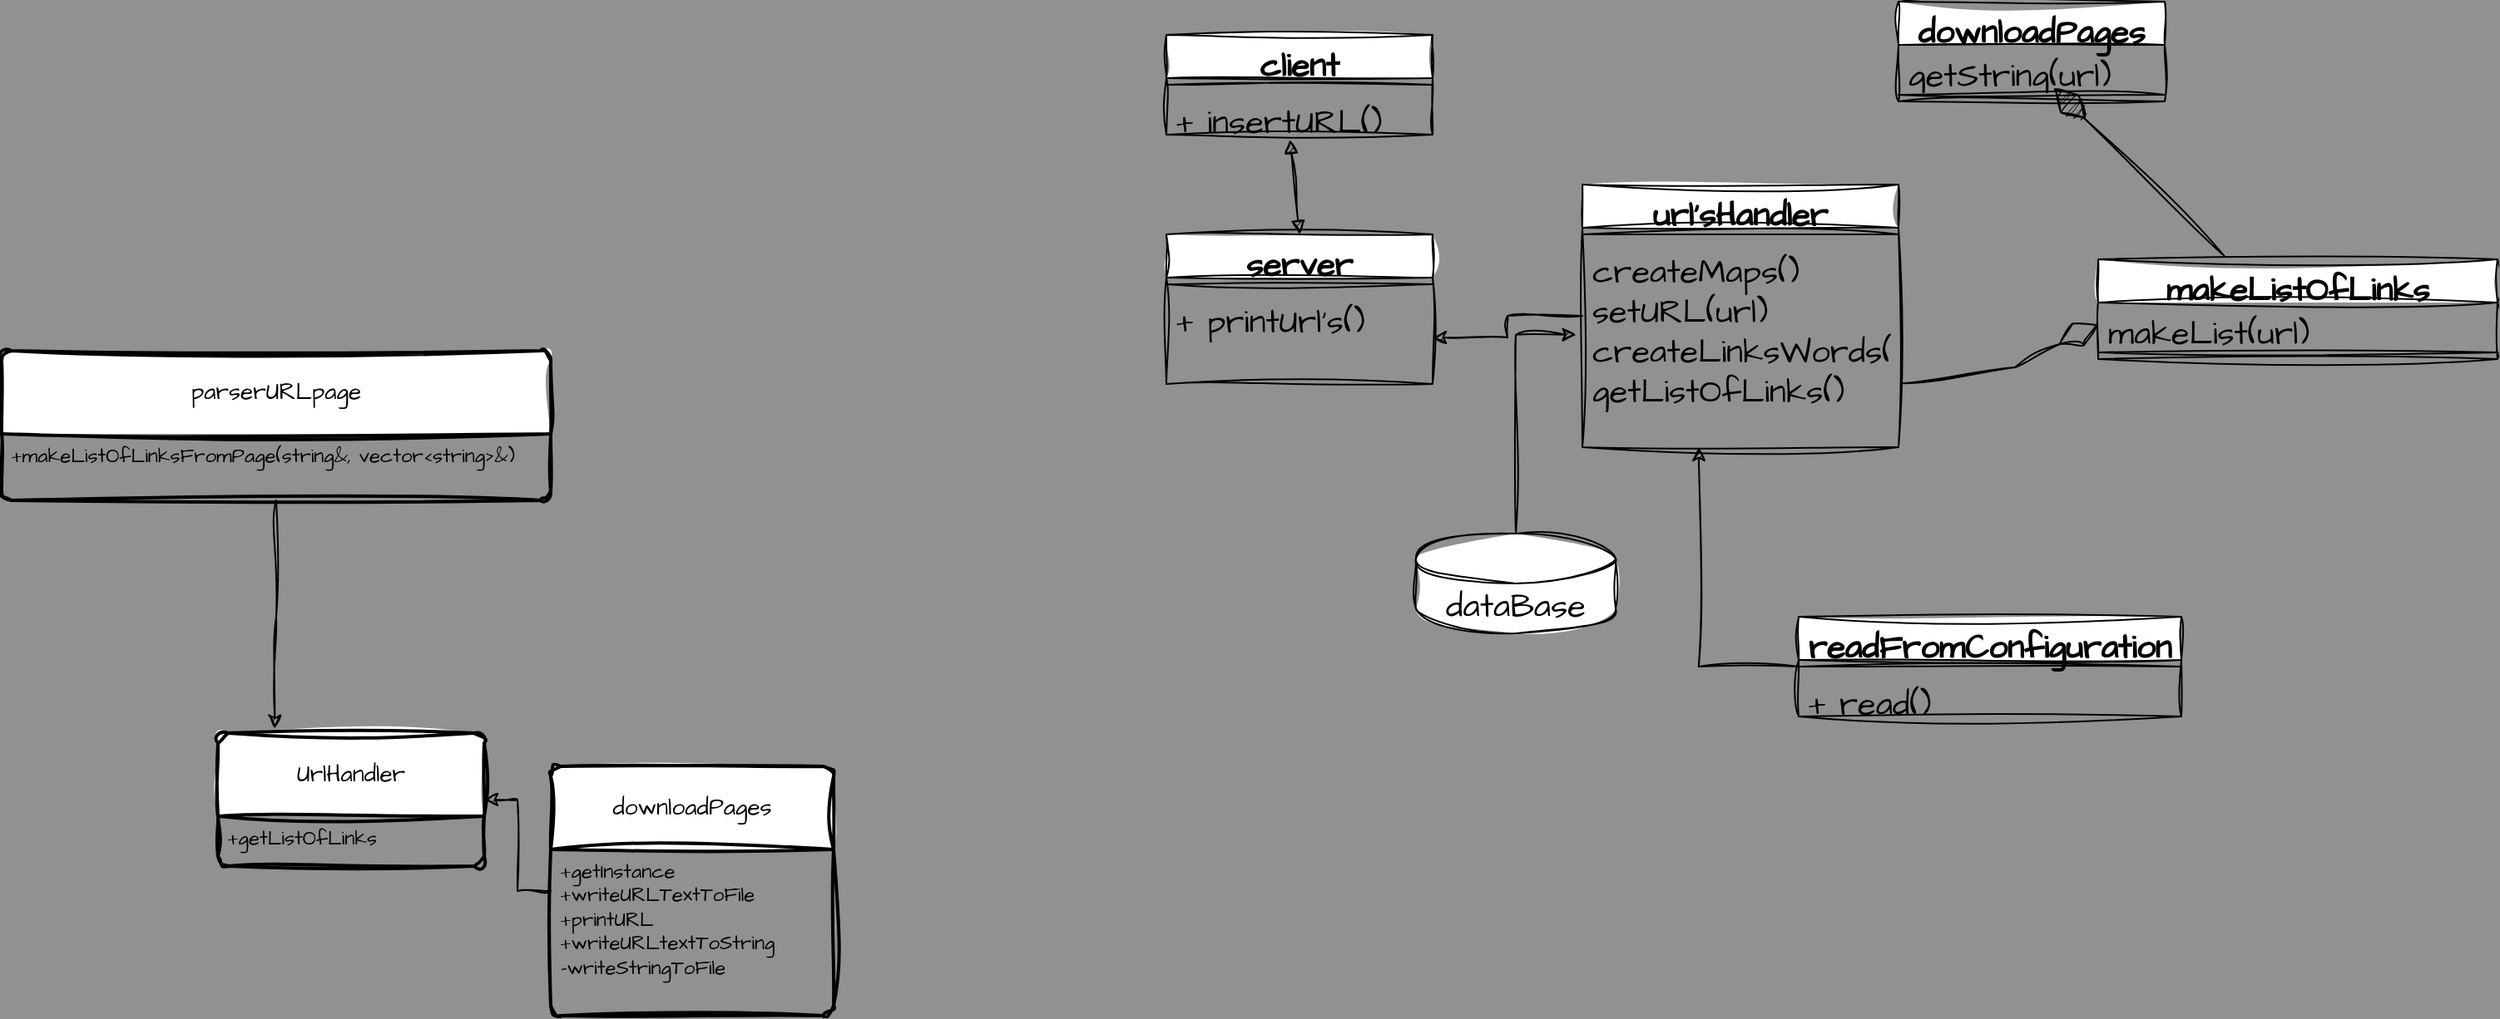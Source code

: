 <mxfile version="21.6.2" type="github">
  <diagram name="‫עמוד-1‬" id="4xv6dx_i_Opqh94yAMII">
    <mxGraphModel dx="1395" dy="657" grid="1" gridSize="10" guides="1" tooltips="1" connect="1" arrows="1" fold="1" page="1" pageScale="1" pageWidth="827" pageHeight="1169" background="#919191" math="0" shadow="0">
      <root>
        <mxCell id="0" />
        <mxCell id="1" parent="0" />
        <mxCell id="3PgZZiQIS8Za9UQAEXdu-28" value="parserURLpage" style="swimlane;childLayout=stackLayout;horizontal=1;startSize=50;horizontalStack=0;rounded=1;fontSize=14;fontStyle=0;strokeWidth=2;resizeParent=0;resizeLast=1;shadow=0;dashed=0;align=center;arcSize=4;whiteSpace=wrap;html=1;sketch=1;hachureGap=4;jiggle=2;curveFitting=1;fontFamily=Architects Daughter;fontSource=https%3A%2F%2Ffonts.googleapis.com%2Fcss%3Ffamily%3DArchitects%2BDaughter;" parent="1" vertex="1">
          <mxGeometry x="20" y="230" width="330" height="90" as="geometry" />
        </mxCell>
        <mxCell id="3PgZZiQIS8Za9UQAEXdu-29" value="+makeListOfLinksFromPage(string&amp;amp;, vector&amp;lt;string&amp;gt;&amp;amp;)" style="align=left;strokeColor=none;fillColor=none;spacingLeft=4;fontSize=12;verticalAlign=top;resizable=0;rotatable=0;part=1;html=1;sketch=1;hachureGap=4;jiggle=2;curveFitting=1;fontFamily=Architects Daughter;fontSource=https%3A%2F%2Ffonts.googleapis.com%2Fcss%3Ffamily%3DArchitects%2BDaughter;" parent="3PgZZiQIS8Za9UQAEXdu-28" vertex="1">
          <mxGeometry y="50" width="330" height="40" as="geometry" />
        </mxCell>
        <mxCell id="3PgZZiQIS8Za9UQAEXdu-35" style="edgeStyle=orthogonalEdgeStyle;rounded=0;sketch=1;hachureGap=4;jiggle=2;curveFitting=1;orthogonalLoop=1;jettySize=auto;html=1;fontFamily=Architects Daughter;fontSource=https%3A%2F%2Ffonts.googleapis.com%2Fcss%3Ffamily%3DArchitects%2BDaughter;fontSize=16;" parent="1" source="3PgZZiQIS8Za9UQAEXdu-30" target="3PgZZiQIS8Za9UQAEXdu-32" edge="1">
          <mxGeometry relative="1" as="geometry" />
        </mxCell>
        <mxCell id="3PgZZiQIS8Za9UQAEXdu-30" value="downloadPages" style="swimlane;childLayout=stackLayout;horizontal=1;startSize=50;horizontalStack=0;rounded=1;fontSize=14;fontStyle=0;strokeWidth=2;resizeParent=0;resizeLast=1;shadow=0;dashed=0;align=center;arcSize=4;whiteSpace=wrap;html=1;sketch=1;hachureGap=4;jiggle=2;curveFitting=1;fontFamily=Architects Daughter;fontSource=https%3A%2F%2Ffonts.googleapis.com%2Fcss%3Ffamily%3DArchitects%2BDaughter;" parent="1" vertex="1">
          <mxGeometry x="350" y="480" width="170" height="150" as="geometry" />
        </mxCell>
        <mxCell id="3PgZZiQIS8Za9UQAEXdu-31" value="+getInstance&lt;br&gt;+writeURLTextToFile&lt;br&gt;+printURL&lt;br&gt;+writeURLtextToString&lt;br&gt;-writeStringToFile" style="align=left;strokeColor=none;fillColor=none;spacingLeft=4;fontSize=12;verticalAlign=top;resizable=0;rotatable=0;part=1;html=1;sketch=1;hachureGap=4;jiggle=2;curveFitting=1;fontFamily=Architects Daughter;fontSource=https%3A%2F%2Ffonts.googleapis.com%2Fcss%3Ffamily%3DArchitects%2BDaughter;" parent="3PgZZiQIS8Za9UQAEXdu-30" vertex="1">
          <mxGeometry y="50" width="170" height="100" as="geometry" />
        </mxCell>
        <mxCell id="3PgZZiQIS8Za9UQAEXdu-32" value="UrlHandler" style="swimlane;childLayout=stackLayout;horizontal=1;startSize=50;horizontalStack=0;rounded=1;fontSize=14;fontStyle=0;strokeWidth=2;resizeParent=0;resizeLast=1;shadow=0;dashed=0;align=center;arcSize=4;whiteSpace=wrap;html=1;sketch=1;hachureGap=4;jiggle=2;curveFitting=1;fontFamily=Architects Daughter;fontSource=https%3A%2F%2Ffonts.googleapis.com%2Fcss%3Ffamily%3DArchitects%2BDaughter;" parent="1" vertex="1">
          <mxGeometry x="150" y="460" width="160" height="80" as="geometry" />
        </mxCell>
        <mxCell id="3PgZZiQIS8Za9UQAEXdu-33" value="+getListOfLinks" style="align=left;strokeColor=none;fillColor=none;spacingLeft=4;fontSize=12;verticalAlign=top;resizable=0;rotatable=0;part=1;html=1;sketch=1;hachureGap=4;jiggle=2;curveFitting=1;fontFamily=Architects Daughter;fontSource=https%3A%2F%2Ffonts.googleapis.com%2Fcss%3Ffamily%3DArchitects%2BDaughter;" parent="3PgZZiQIS8Za9UQAEXdu-32" vertex="1">
          <mxGeometry y="50" width="160" height="30" as="geometry" />
        </mxCell>
        <mxCell id="3PgZZiQIS8Za9UQAEXdu-34" style="edgeStyle=orthogonalEdgeStyle;rounded=0;sketch=1;hachureGap=4;jiggle=2;curveFitting=1;orthogonalLoop=1;jettySize=auto;html=1;entryX=0.213;entryY=-0.033;entryDx=0;entryDy=0;entryPerimeter=0;fontFamily=Architects Daughter;fontSource=https%3A%2F%2Ffonts.googleapis.com%2Fcss%3Ffamily%3DArchitects%2BDaughter;fontSize=16;" parent="1" source="3PgZZiQIS8Za9UQAEXdu-29" target="3PgZZiQIS8Za9UQAEXdu-32" edge="1">
          <mxGeometry relative="1" as="geometry" />
        </mxCell>
        <mxCell id="pKBU6m9dHVBynovfkTec-6" value="client" style="swimlane;fontStyle=1;align=center;verticalAlign=top;childLayout=stackLayout;horizontal=1;startSize=26;horizontalStack=0;resizeParent=1;resizeParentMax=0;resizeLast=0;collapsible=1;marginBottom=0;whiteSpace=wrap;html=1;sketch=1;hachureGap=4;jiggle=2;curveFitting=1;fontFamily=Architects Daughter;fontSource=https%3A%2F%2Ffonts.googleapis.com%2Fcss%3Ffamily%3DArchitects%2BDaughter;fontSize=20;" vertex="1" parent="1">
          <mxGeometry x="720" y="40" width="160" height="60" as="geometry" />
        </mxCell>
        <mxCell id="pKBU6m9dHVBynovfkTec-8" value="" style="line;strokeWidth=1;fillColor=none;align=left;verticalAlign=middle;spacingTop=-1;spacingLeft=3;spacingRight=3;rotatable=0;labelPosition=right;points=[];portConstraint=eastwest;strokeColor=inherit;sketch=1;hachureGap=4;jiggle=2;curveFitting=1;fontFamily=Architects Daughter;fontSource=https%3A%2F%2Ffonts.googleapis.com%2Fcss%3Ffamily%3DArchitects%2BDaughter;fontSize=20;" vertex="1" parent="pKBU6m9dHVBynovfkTec-6">
          <mxGeometry y="26" width="160" height="8" as="geometry" />
        </mxCell>
        <mxCell id="pKBU6m9dHVBynovfkTec-9" value="+ insertURL()&amp;nbsp;" style="text;strokeColor=none;fillColor=none;align=left;verticalAlign=top;spacingLeft=4;spacingRight=4;overflow=hidden;rotatable=0;points=[[0,0.5],[1,0.5]];portConstraint=eastwest;whiteSpace=wrap;html=1;fontSize=20;fontFamily=Architects Daughter;" vertex="1" parent="pKBU6m9dHVBynovfkTec-6">
          <mxGeometry y="34" width="160" height="26" as="geometry" />
        </mxCell>
        <mxCell id="pKBU6m9dHVBynovfkTec-12" value="server" style="swimlane;fontStyle=1;align=center;verticalAlign=top;childLayout=stackLayout;horizontal=1;startSize=26;horizontalStack=0;resizeParent=1;resizeParentMax=0;resizeLast=0;collapsible=1;marginBottom=0;whiteSpace=wrap;html=1;sketch=1;hachureGap=4;jiggle=2;curveFitting=1;fontFamily=Architects Daughter;fontSource=https%3A%2F%2Ffonts.googleapis.com%2Fcss%3Ffamily%3DArchitects%2BDaughter;fontSize=20;" vertex="1" parent="1">
          <mxGeometry x="720" y="160" width="160" height="90" as="geometry">
            <mxRectangle x="720" y="160" width="100" height="40" as="alternateBounds" />
          </mxGeometry>
        </mxCell>
        <mxCell id="pKBU6m9dHVBynovfkTec-13" value="" style="line;strokeWidth=1;fillColor=none;align=left;verticalAlign=middle;spacingTop=-1;spacingLeft=3;spacingRight=3;rotatable=0;labelPosition=right;points=[];portConstraint=eastwest;strokeColor=inherit;sketch=1;hachureGap=4;jiggle=2;curveFitting=1;fontFamily=Architects Daughter;fontSource=https%3A%2F%2Ffonts.googleapis.com%2Fcss%3Ffamily%3DArchitects%2BDaughter;fontSize=20;" vertex="1" parent="pKBU6m9dHVBynovfkTec-12">
          <mxGeometry y="26" width="160" height="8" as="geometry" />
        </mxCell>
        <mxCell id="pKBU6m9dHVBynovfkTec-14" value="+ printUrl&#39;s()&amp;nbsp;" style="text;strokeColor=none;fillColor=none;align=left;verticalAlign=top;spacingLeft=4;spacingRight=4;overflow=hidden;rotatable=0;points=[[0,0.5],[1,0.5]];portConstraint=eastwest;whiteSpace=wrap;html=1;fontSize=20;fontFamily=Architects Daughter;" vertex="1" parent="pKBU6m9dHVBynovfkTec-12">
          <mxGeometry y="34" width="160" height="56" as="geometry" />
        </mxCell>
        <mxCell id="pKBU6m9dHVBynovfkTec-27" style="edgeStyle=orthogonalEdgeStyle;rounded=0;sketch=1;hachureGap=4;jiggle=2;curveFitting=1;orthogonalLoop=1;jettySize=auto;html=1;fontFamily=Architects Daughter;fontSource=https%3A%2F%2Ffonts.googleapis.com%2Fcss%3Ffamily%3DArchitects%2BDaughter;fontSize=16;" edge="1" parent="1" source="pKBU6m9dHVBynovfkTec-17" target="pKBU6m9dHVBynovfkTec-14">
          <mxGeometry relative="1" as="geometry" />
        </mxCell>
        <mxCell id="pKBU6m9dHVBynovfkTec-17" value="url&#39;sHandler" style="swimlane;fontStyle=1;align=center;verticalAlign=top;childLayout=stackLayout;horizontal=1;startSize=26;horizontalStack=0;resizeParent=1;resizeParentMax=0;resizeLast=0;collapsible=1;marginBottom=0;whiteSpace=wrap;html=1;sketch=1;hachureGap=4;jiggle=2;curveFitting=1;fontFamily=Architects Daughter;fontSource=https%3A%2F%2Ffonts.googleapis.com%2Fcss%3Ffamily%3DArchitects%2BDaughter;fontSize=20;" vertex="1" parent="1">
          <mxGeometry x="970" y="130" width="190" height="158" as="geometry">
            <mxRectangle x="970" y="190" width="150" height="40" as="alternateBounds" />
          </mxGeometry>
        </mxCell>
        <mxCell id="pKBU6m9dHVBynovfkTec-19" value="" style="line;strokeWidth=1;fillColor=none;align=left;verticalAlign=middle;spacingTop=-1;spacingLeft=3;spacingRight=3;rotatable=0;labelPosition=right;points=[];portConstraint=eastwest;strokeColor=inherit;sketch=1;hachureGap=4;jiggle=2;curveFitting=1;fontFamily=Architects Daughter;fontSource=https%3A%2F%2Ffonts.googleapis.com%2Fcss%3Ffamily%3DArchitects%2BDaughter;fontSize=20;" vertex="1" parent="pKBU6m9dHVBynovfkTec-17">
          <mxGeometry y="26" width="190" height="8" as="geometry" />
        </mxCell>
        <mxCell id="pKBU6m9dHVBynovfkTec-20" value="createMaps()&lt;br&gt;setURL(url)&lt;br&gt;createLinksWords()&lt;br&gt;getListOfLinks()" style="text;strokeColor=none;fillColor=none;align=left;verticalAlign=top;spacingLeft=4;spacingRight=4;overflow=hidden;rotatable=0;points=[[0,0.5],[1,0.5]];portConstraint=eastwest;whiteSpace=wrap;html=1;fontSize=20;fontFamily=Architects Daughter;" vertex="1" parent="pKBU6m9dHVBynovfkTec-17">
          <mxGeometry y="34" width="190" height="124" as="geometry" />
        </mxCell>
        <mxCell id="pKBU6m9dHVBynovfkTec-26" style="edgeStyle=orthogonalEdgeStyle;rounded=0;sketch=1;hachureGap=4;jiggle=2;curveFitting=1;orthogonalLoop=1;jettySize=auto;html=1;fontFamily=Architects Daughter;fontSource=https%3A%2F%2Ffonts.googleapis.com%2Fcss%3Ffamily%3DArchitects%2BDaughter;fontSize=16;entryX=-0.019;entryY=0.455;entryDx=0;entryDy=0;entryPerimeter=0;" edge="1" parent="1" source="pKBU6m9dHVBynovfkTec-21" target="pKBU6m9dHVBynovfkTec-20">
          <mxGeometry relative="1" as="geometry">
            <mxPoint x="1000" y="330" as="targetPoint" />
          </mxGeometry>
        </mxCell>
        <mxCell id="pKBU6m9dHVBynovfkTec-21" value="dataBase" style="shape=cylinder3;whiteSpace=wrap;html=1;boundedLbl=1;backgroundOutline=1;size=15;sketch=1;hachureGap=4;jiggle=2;curveFitting=1;fontFamily=Architects Daughter;fontSource=https%3A%2F%2Ffonts.googleapis.com%2Fcss%3Ffamily%3DArchitects%2BDaughter;fontSize=20;" vertex="1" parent="1">
          <mxGeometry x="870" y="340" width="120" height="60" as="geometry" />
        </mxCell>
        <mxCell id="pKBU6m9dHVBynovfkTec-28" value="downloadPages" style="swimlane;fontStyle=1;align=center;verticalAlign=top;childLayout=stackLayout;horizontal=1;startSize=26;horizontalStack=0;resizeParent=1;resizeParentMax=0;resizeLast=0;collapsible=1;marginBottom=0;whiteSpace=wrap;html=1;sketch=1;hachureGap=4;jiggle=2;curveFitting=1;fontFamily=Architects Daughter;fontSource=https%3A%2F%2Ffonts.googleapis.com%2Fcss%3Ffamily%3DArchitects%2BDaughter;fontSize=20;" vertex="1" parent="1">
          <mxGeometry x="1160" y="20" width="160" height="60" as="geometry" />
        </mxCell>
        <mxCell id="pKBU6m9dHVBynovfkTec-29" value="getString(url)" style="text;strokeColor=none;fillColor=none;align=left;verticalAlign=top;spacingLeft=4;spacingRight=4;overflow=hidden;rotatable=0;points=[[0,0.5],[1,0.5]];portConstraint=eastwest;whiteSpace=wrap;html=1;fontSize=20;fontFamily=Architects Daughter;" vertex="1" parent="pKBU6m9dHVBynovfkTec-28">
          <mxGeometry y="26" width="160" height="26" as="geometry" />
        </mxCell>
        <mxCell id="pKBU6m9dHVBynovfkTec-30" value="" style="line;strokeWidth=1;fillColor=none;align=left;verticalAlign=middle;spacingTop=-1;spacingLeft=3;spacingRight=3;rotatable=0;labelPosition=right;points=[];portConstraint=eastwest;strokeColor=inherit;sketch=1;hachureGap=4;jiggle=2;curveFitting=1;fontFamily=Architects Daughter;fontSource=https%3A%2F%2Ffonts.googleapis.com%2Fcss%3Ffamily%3DArchitects%2BDaughter;fontSize=20;" vertex="1" parent="pKBU6m9dHVBynovfkTec-28">
          <mxGeometry y="52" width="160" height="8" as="geometry" />
        </mxCell>
        <mxCell id="pKBU6m9dHVBynovfkTec-32" value="makeListOfLinks" style="swimlane;fontStyle=1;align=center;verticalAlign=top;childLayout=stackLayout;horizontal=1;startSize=26;horizontalStack=0;resizeParent=1;resizeParentMax=0;resizeLast=0;collapsible=1;marginBottom=0;whiteSpace=wrap;html=1;sketch=1;hachureGap=4;jiggle=2;curveFitting=1;fontFamily=Architects Daughter;fontSource=https%3A%2F%2Ffonts.googleapis.com%2Fcss%3Ffamily%3DArchitects%2BDaughter;fontSize=20;" vertex="1" parent="1">
          <mxGeometry x="1280" y="175" width="240" height="60" as="geometry" />
        </mxCell>
        <mxCell id="pKBU6m9dHVBynovfkTec-33" value="makeList(url)" style="text;strokeColor=none;fillColor=none;align=left;verticalAlign=top;spacingLeft=4;spacingRight=4;overflow=hidden;rotatable=0;points=[[0,0.5],[1,0.5]];portConstraint=eastwest;whiteSpace=wrap;html=1;fontSize=20;fontFamily=Architects Daughter;" vertex="1" parent="pKBU6m9dHVBynovfkTec-32">
          <mxGeometry y="26" width="240" height="26" as="geometry" />
        </mxCell>
        <mxCell id="pKBU6m9dHVBynovfkTec-34" value="" style="line;strokeWidth=1;fillColor=none;align=left;verticalAlign=middle;spacingTop=-1;spacingLeft=3;spacingRight=3;rotatable=0;labelPosition=right;points=[];portConstraint=eastwest;strokeColor=inherit;sketch=1;hachureGap=4;jiggle=2;curveFitting=1;fontFamily=Architects Daughter;fontSource=https%3A%2F%2Ffonts.googleapis.com%2Fcss%3Ffamily%3DArchitects%2BDaughter;fontSize=20;" vertex="1" parent="pKBU6m9dHVBynovfkTec-32">
          <mxGeometry y="52" width="240" height="8" as="geometry" />
        </mxCell>
        <mxCell id="pKBU6m9dHVBynovfkTec-36" value="readFromConfiguration" style="swimlane;fontStyle=1;align=center;verticalAlign=top;childLayout=stackLayout;horizontal=1;startSize=26;horizontalStack=0;resizeParent=1;resizeParentMax=0;resizeLast=0;collapsible=1;marginBottom=0;whiteSpace=wrap;html=1;sketch=1;hachureGap=4;jiggle=2;curveFitting=1;fontFamily=Architects Daughter;fontSource=https%3A%2F%2Ffonts.googleapis.com%2Fcss%3Ffamily%3DArchitects%2BDaughter;fontSize=20;" vertex="1" parent="1">
          <mxGeometry x="1100" y="390" width="230" height="60" as="geometry" />
        </mxCell>
        <mxCell id="pKBU6m9dHVBynovfkTec-38" value="" style="line;strokeWidth=1;fillColor=none;align=left;verticalAlign=middle;spacingTop=-1;spacingLeft=3;spacingRight=3;rotatable=0;labelPosition=right;points=[];portConstraint=eastwest;strokeColor=inherit;sketch=1;hachureGap=4;jiggle=2;curveFitting=1;fontFamily=Architects Daughter;fontSource=https%3A%2F%2Ffonts.googleapis.com%2Fcss%3Ffamily%3DArchitects%2BDaughter;fontSize=20;" vertex="1" parent="pKBU6m9dHVBynovfkTec-36">
          <mxGeometry y="26" width="230" height="8" as="geometry" />
        </mxCell>
        <mxCell id="pKBU6m9dHVBynovfkTec-39" value="+ read()" style="text;strokeColor=none;fillColor=none;align=left;verticalAlign=top;spacingLeft=4;spacingRight=4;overflow=hidden;rotatable=0;points=[[0,0.5],[1,0.5]];portConstraint=eastwest;whiteSpace=wrap;html=1;fontSize=20;fontFamily=Architects Daughter;" vertex="1" parent="pKBU6m9dHVBynovfkTec-36">
          <mxGeometry y="34" width="230" height="26" as="geometry" />
        </mxCell>
        <mxCell id="pKBU6m9dHVBynovfkTec-42" style="edgeStyle=orthogonalEdgeStyle;rounded=0;sketch=1;hachureGap=4;jiggle=2;curveFitting=1;orthogonalLoop=1;jettySize=auto;html=1;fontFamily=Architects Daughter;fontSource=https%3A%2F%2Ffonts.googleapis.com%2Fcss%3Ffamily%3DArchitects%2BDaughter;fontSize=16;entryX=0.368;entryY=1;entryDx=0;entryDy=0;entryPerimeter=0;" edge="1" parent="1" source="pKBU6m9dHVBynovfkTec-38" target="pKBU6m9dHVBynovfkTec-20">
          <mxGeometry relative="1" as="geometry" />
        </mxCell>
        <mxCell id="pKBU6m9dHVBynovfkTec-52" value="" style="endArrow=diamondThin;endFill=1;endSize=24;html=1;rounded=0;sketch=1;hachureGap=4;jiggle=2;curveFitting=1;fontFamily=Architects Daughter;fontSource=https%3A%2F%2Ffonts.googleapis.com%2Fcss%3Ffamily%3DArchitects%2BDaughter;fontSize=16;exitX=0.316;exitY=-0.033;exitDx=0;exitDy=0;exitPerimeter=0;" edge="1" parent="1" source="pKBU6m9dHVBynovfkTec-32" target="pKBU6m9dHVBynovfkTec-29">
          <mxGeometry width="160" relative="1" as="geometry">
            <mxPoint x="1170" y="300" as="sourcePoint" />
            <mxPoint x="1330" y="300" as="targetPoint" />
          </mxGeometry>
        </mxCell>
        <mxCell id="pKBU6m9dHVBynovfkTec-53" value="" style="endArrow=diamondThin;endFill=0;endSize=24;html=1;rounded=0;sketch=1;hachureGap=4;jiggle=2;curveFitting=1;fontFamily=Architects Daughter;fontSource=https%3A%2F%2Ffonts.googleapis.com%2Fcss%3Ffamily%3DArchitects%2BDaughter;fontSize=16;entryX=0;entryY=0.5;entryDx=0;entryDy=0;exitX=1.013;exitY=0.691;exitDx=0;exitDy=0;exitPerimeter=0;" edge="1" parent="1" source="pKBU6m9dHVBynovfkTec-20" target="pKBU6m9dHVBynovfkTec-33">
          <mxGeometry width="160" relative="1" as="geometry">
            <mxPoint x="1120" y="208.58" as="sourcePoint" />
            <mxPoint x="1280" y="208.58" as="targetPoint" />
            <Array as="points">
              <mxPoint x="1230" y="240" />
            </Array>
          </mxGeometry>
        </mxCell>
        <mxCell id="pKBU6m9dHVBynovfkTec-54" value="" style="endArrow=block;startArrow=block;endFill=1;startFill=1;html=1;rounded=0;sketch=1;hachureGap=4;jiggle=2;curveFitting=1;fontFamily=Architects Daughter;fontSource=https%3A%2F%2Ffonts.googleapis.com%2Fcss%3Ffamily%3DArchitects%2BDaughter;fontSize=16;exitX=0.464;exitY=1.115;exitDx=0;exitDy=0;exitPerimeter=0;entryX=0.5;entryY=0;entryDx=0;entryDy=0;" edge="1" parent="1" source="pKBU6m9dHVBynovfkTec-9" target="pKBU6m9dHVBynovfkTec-12">
          <mxGeometry width="160" relative="1" as="geometry">
            <mxPoint x="620" y="288" as="sourcePoint" />
            <mxPoint x="780" y="288" as="targetPoint" />
          </mxGeometry>
        </mxCell>
      </root>
    </mxGraphModel>
  </diagram>
</mxfile>
